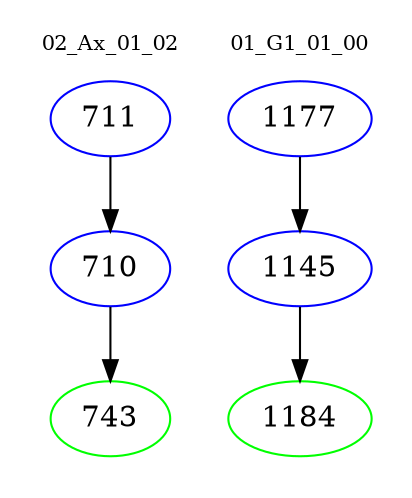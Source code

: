 digraph{
subgraph cluster_0 {
color = white
label = "02_Ax_01_02";
fontsize=10;
T0_711 [label="711", color="blue"]
T0_711 -> T0_710 [color="black"]
T0_710 [label="710", color="blue"]
T0_710 -> T0_743 [color="black"]
T0_743 [label="743", color="green"]
}
subgraph cluster_1 {
color = white
label = "01_G1_01_00";
fontsize=10;
T1_1177 [label="1177", color="blue"]
T1_1177 -> T1_1145 [color="black"]
T1_1145 [label="1145", color="blue"]
T1_1145 -> T1_1184 [color="black"]
T1_1184 [label="1184", color="green"]
}
}
